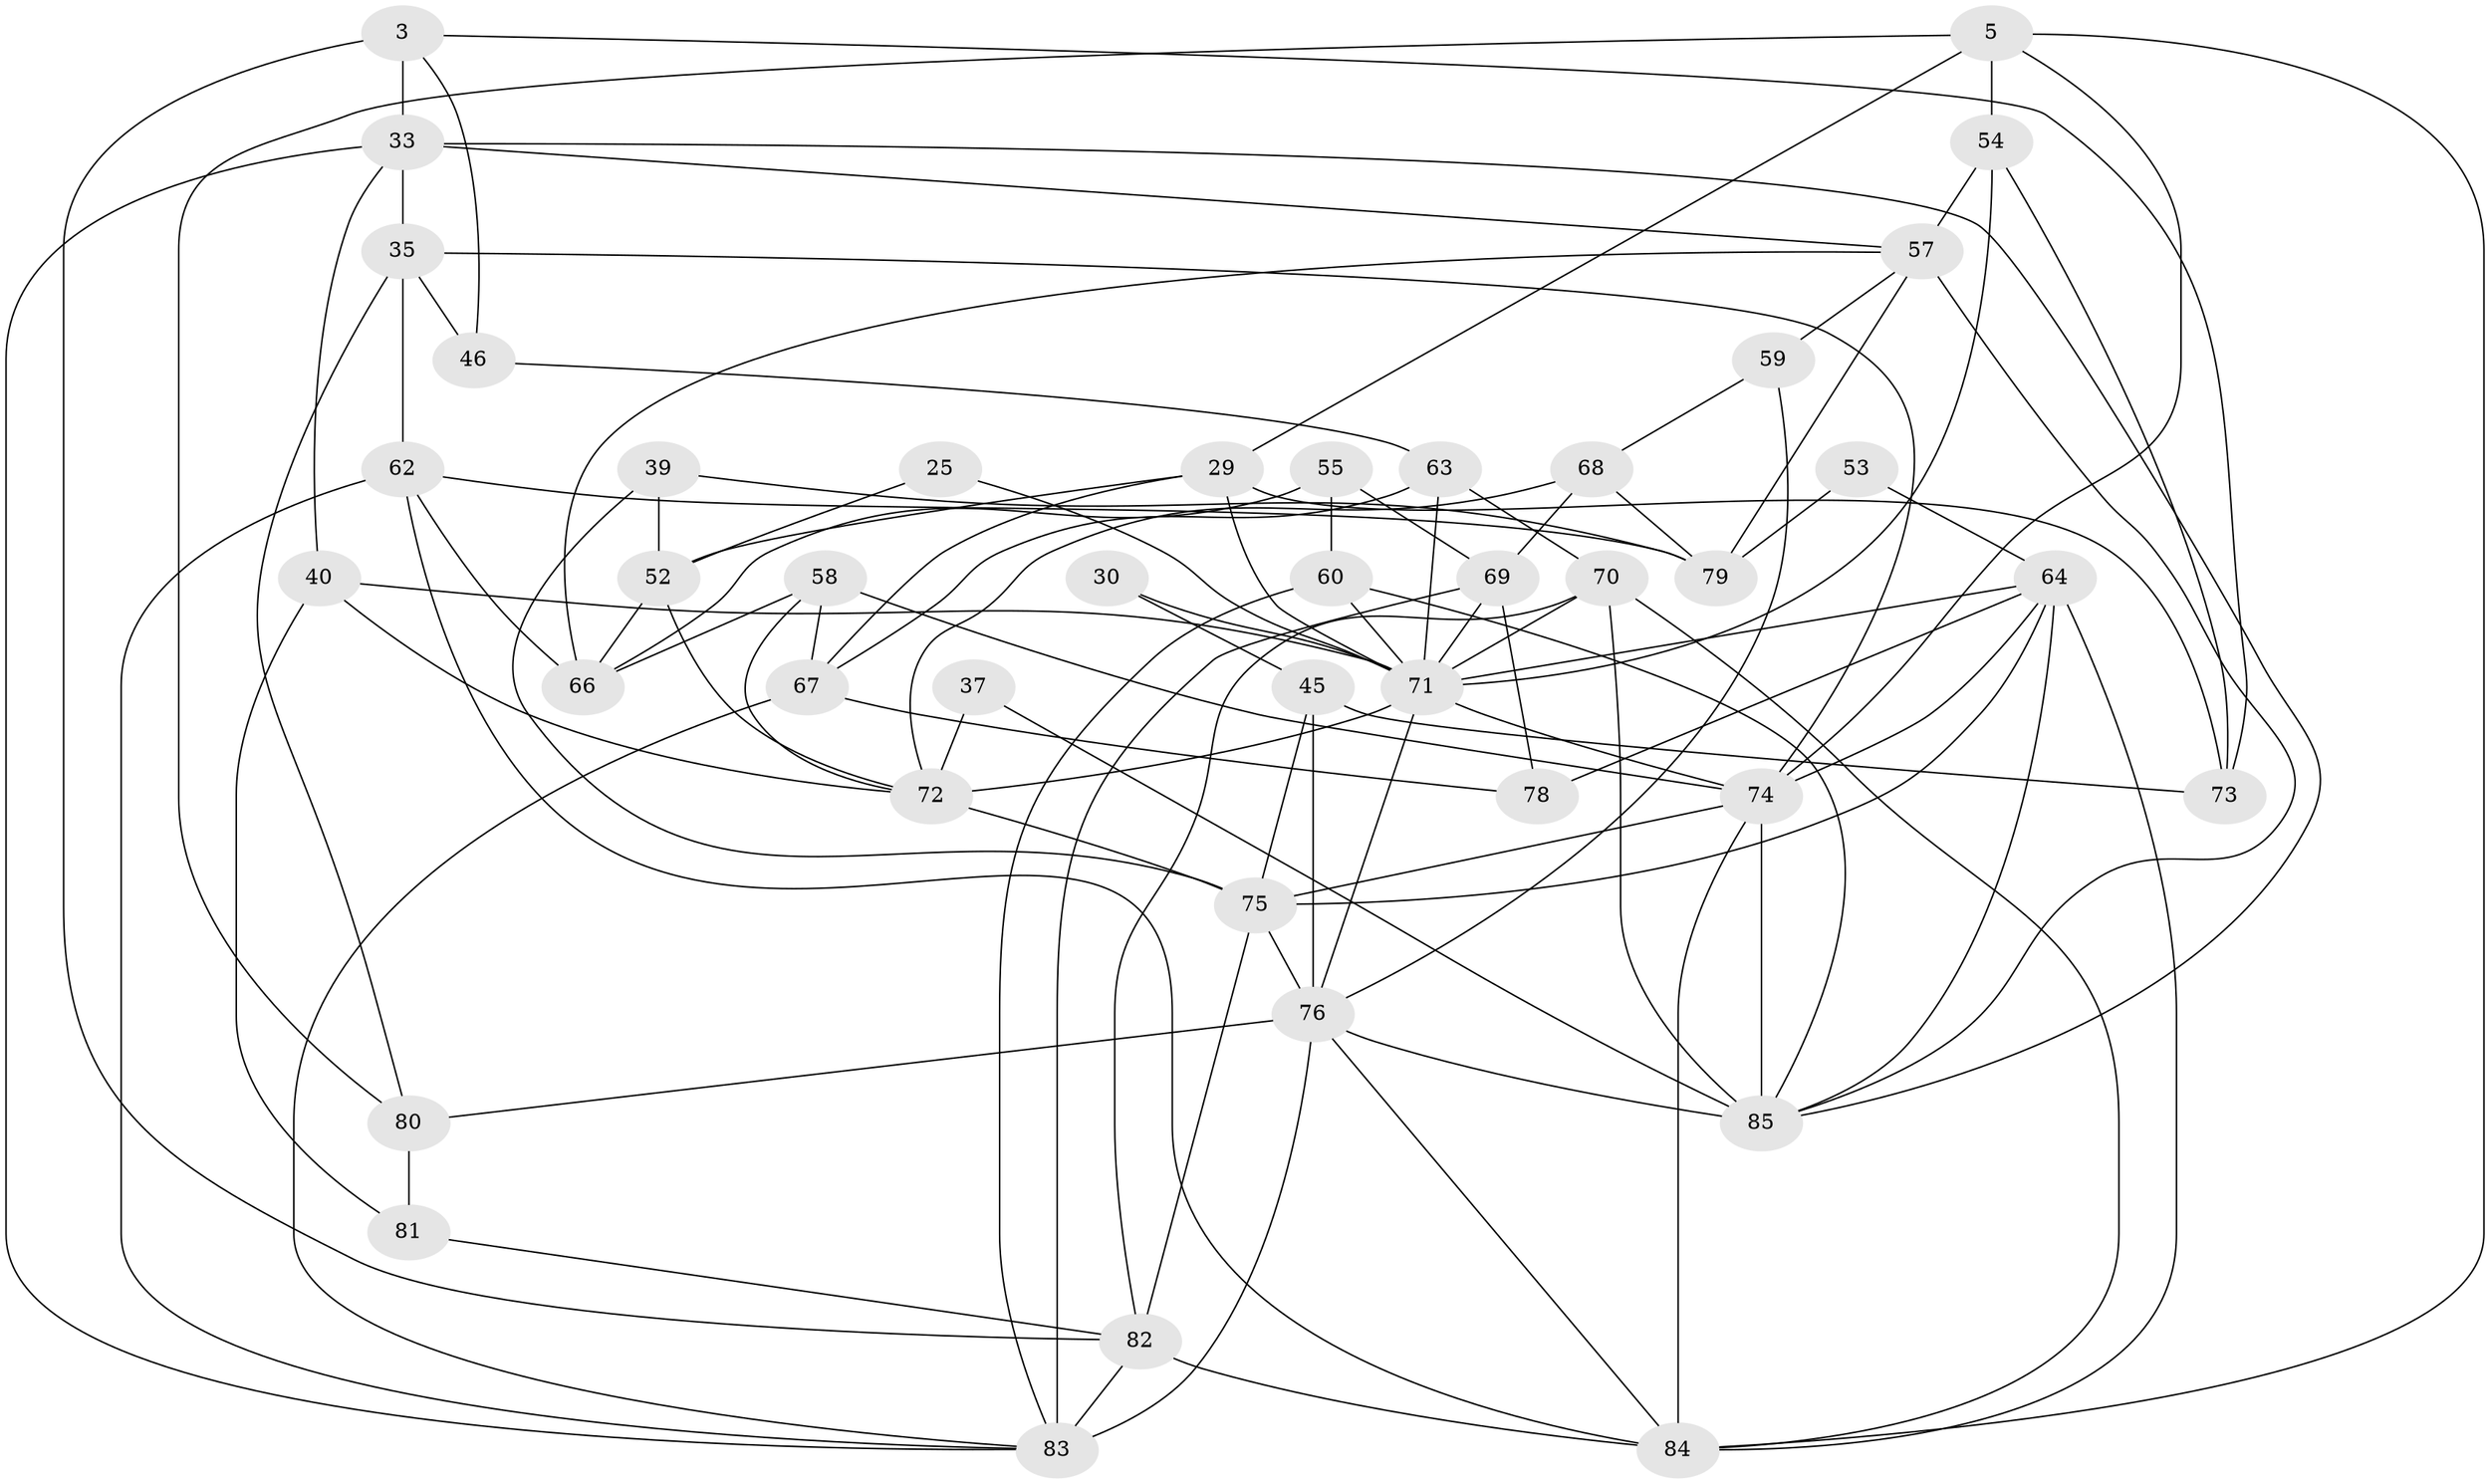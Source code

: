 // original degree distribution, {3: 0.3058823529411765, 5: 0.2235294117647059, 7: 0.058823529411764705, 4: 0.2235294117647059, 2: 0.11764705882352941, 6: 0.07058823529411765}
// Generated by graph-tools (version 1.1) at 2025/49/03/09/25 04:49:13]
// undirected, 42 vertices, 103 edges
graph export_dot {
graph [start="1"]
  node [color=gray90,style=filled];
  3;
  5;
  25;
  29 [super="+9"];
  30;
  33 [super="+4+26"];
  35 [super="+16"];
  37 [super="+27"];
  39;
  40;
  45 [super="+42"];
  46 [super="+36"];
  52;
  53;
  54 [super="+18"];
  55;
  57 [super="+50"];
  58 [super="+51"];
  59 [super="+21"];
  60;
  62 [super="+13+17"];
  63;
  64 [super="+44"];
  66;
  67 [super="+7"];
  68;
  69 [super="+15"];
  70 [super="+49"];
  71 [super="+31+56"];
  72 [super="+48"];
  73;
  74 [super="+19"];
  75 [super="+28"];
  76 [super="+47"];
  78;
  79;
  80;
  81;
  82 [super="+32+65"];
  83 [super="+61"];
  84 [super="+34"];
  85 [super="+77"];
  3 -- 33 [weight=2];
  3 -- 73;
  3 -- 82;
  3 -- 46;
  5 -- 54;
  5 -- 74 [weight=2];
  5 -- 29 [weight=2];
  5 -- 80;
  5 -- 84;
  25 -- 52;
  25 -- 71;
  29 -- 52;
  29 -- 73;
  29 -- 67;
  29 -- 71;
  30 -- 71;
  30 -- 45;
  33 -- 40 [weight=2];
  33 -- 83;
  33 -- 57;
  33 -- 35 [weight=2];
  33 -- 85;
  35 -- 80;
  35 -- 46;
  35 -- 74;
  35 -- 62;
  37 -- 85 [weight=3];
  37 -- 72;
  39 -- 75;
  39 -- 52;
  39 -- 79;
  40 -- 71 [weight=2];
  40 -- 81;
  40 -- 72;
  45 -- 75 [weight=2];
  45 -- 76;
  45 -- 73;
  46 -- 63;
  52 -- 66;
  52 -- 72;
  53 -- 64;
  53 -- 79;
  54 -- 57 [weight=2];
  54 -- 73;
  54 -- 71;
  55 -- 66;
  55 -- 60;
  55 -- 69;
  57 -- 85 [weight=2];
  57 -- 66;
  57 -- 79;
  57 -- 59;
  58 -- 74 [weight=2];
  58 -- 72;
  58 -- 66;
  58 -- 67;
  59 -- 68;
  59 -- 76;
  60 -- 85;
  60 -- 83;
  60 -- 71;
  62 -- 79;
  62 -- 66;
  62 -- 83;
  62 -- 84;
  63 -- 70;
  63 -- 67;
  63 -- 71;
  64 -- 85;
  64 -- 71 [weight=2];
  64 -- 84;
  64 -- 74;
  64 -- 75;
  64 -- 78;
  67 -- 83;
  67 -- 78;
  68 -- 72;
  68 -- 79;
  68 -- 69;
  69 -- 83 [weight=2];
  69 -- 78;
  69 -- 71;
  70 -- 84 [weight=2];
  70 -- 85 [weight=2];
  70 -- 71;
  70 -- 82;
  71 -- 72 [weight=2];
  71 -- 76 [weight=2];
  71 -- 74;
  72 -- 75;
  74 -- 85;
  74 -- 84;
  74 -- 75;
  75 -- 82 [weight=3];
  75 -- 76;
  76 -- 85 [weight=2];
  76 -- 80;
  76 -- 83;
  76 -- 84;
  80 -- 81;
  81 -- 82;
  82 -- 83 [weight=2];
  82 -- 84 [weight=2];
}
